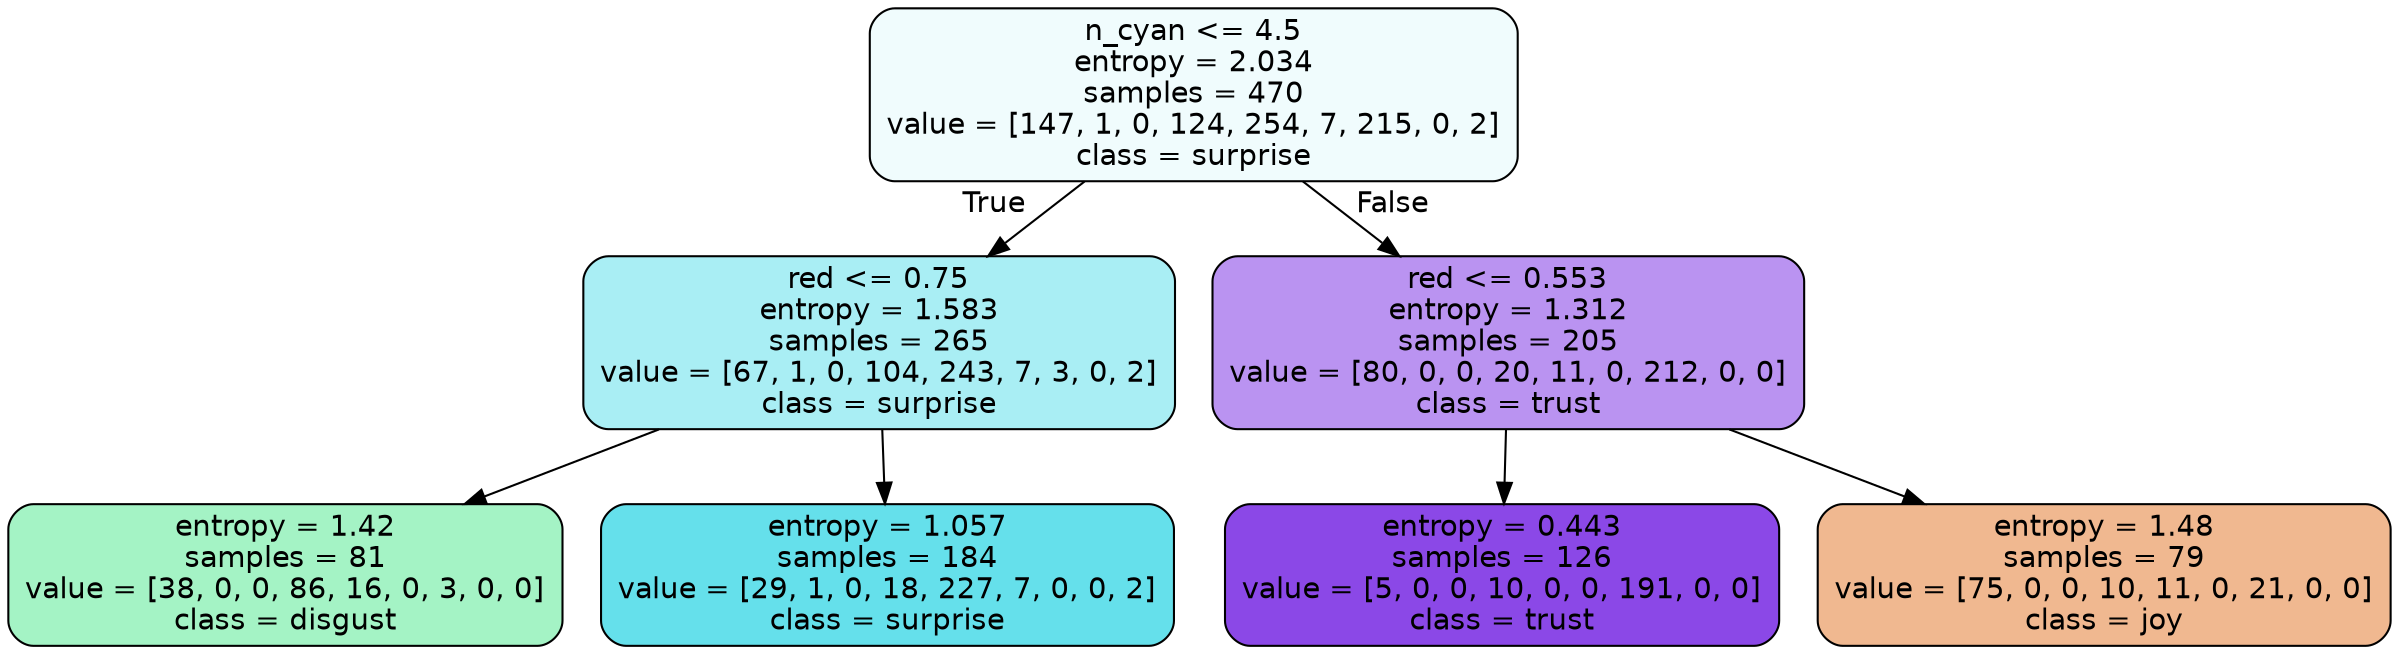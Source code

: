 digraph Tree {
node [shape=box, style="filled, rounded", color="black", fontname=helvetica] ;
edge [fontname=helvetica] ;
0 [label="n_cyan <= 4.5\nentropy = 2.034\nsamples = 470\nvalue = [147, 1, 0, 124, 254, 7, 215, 0, 2]\nclass = surprise", fillcolor="#39d7e513"] ;
1 [label="red <= 0.75\nentropy = 1.583\nsamples = 265\nvalue = [67, 1, 0, 104, 243, 7, 3, 0, 2]\nclass = surprise", fillcolor="#39d7e56e"] ;
0 -> 1 [labeldistance=2.5, labelangle=45, headlabel="True"] ;
2 [label="entropy = 1.42\nsamples = 81\nvalue = [38, 0, 0, 86, 16, 0, 3, 0, 0]\nclass = disgust", fillcolor="#39e58175"] ;
1 -> 2 ;
3 [label="entropy = 1.057\nsamples = 184\nvalue = [29, 1, 0, 18, 227, 7, 0, 0, 2]\nclass = surprise", fillcolor="#39d7e5c6"] ;
1 -> 3 ;
4 [label="red <= 0.553\nentropy = 1.312\nsamples = 205\nvalue = [80, 0, 0, 20, 11, 0, 212, 0, 0]\nclass = trust", fillcolor="#8139e58b"] ;
0 -> 4 [labeldistance=2.5, labelangle=-45, headlabel="False"] ;
5 [label="entropy = 0.443\nsamples = 126\nvalue = [5, 0, 0, 10, 0, 0, 191, 0, 0]\nclass = trust", fillcolor="#8139e5eb"] ;
4 -> 5 ;
6 [label="entropy = 1.48\nsamples = 79\nvalue = [75, 0, 0, 10, 11, 0, 21, 0, 0]\nclass = joy", fillcolor="#e581398f"] ;
4 -> 6 ;
}